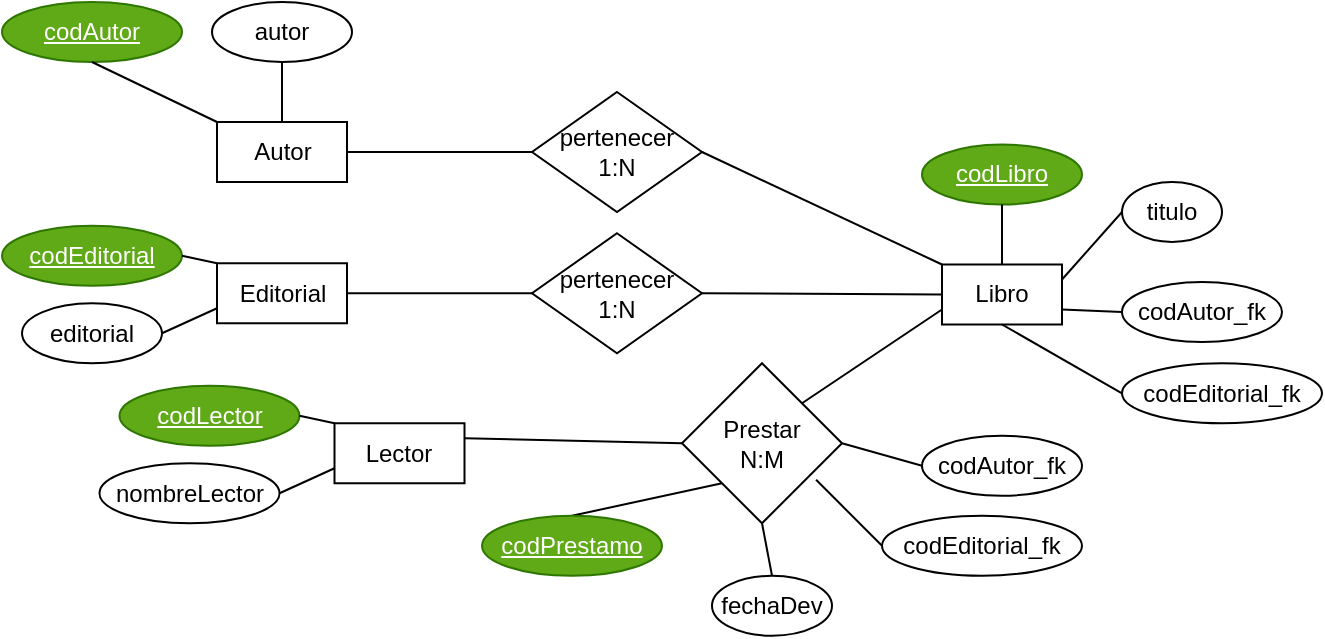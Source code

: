 <mxfile version="21.6.5" type="device">
  <diagram name="Página-1" id="3OLCUj1iRhap2eAB8WF4">
    <mxGraphModel dx="880" dy="532" grid="1" gridSize="10" guides="1" tooltips="1" connect="1" arrows="1" fold="1" page="1" pageScale="1" pageWidth="827" pageHeight="1169" math="0" shadow="0">
      <root>
        <mxCell id="0" />
        <mxCell id="1" parent="0" />
        <mxCell id="gPZpDExDmvd1531djofu-1" value="Autor" style="rounded=0;whiteSpace=wrap;html=1;" vertex="1" parent="1">
          <mxGeometry x="217.5" y="80" width="65" height="30" as="geometry" />
        </mxCell>
        <mxCell id="gPZpDExDmvd1531djofu-2" value="Libro" style="rounded=0;whiteSpace=wrap;html=1;" vertex="1" parent="1">
          <mxGeometry x="580" y="151.25" width="60" height="30" as="geometry" />
        </mxCell>
        <mxCell id="gPZpDExDmvd1531djofu-3" value="titulo" style="ellipse;whiteSpace=wrap;html=1;" vertex="1" parent="1">
          <mxGeometry x="670" y="110" width="50" height="30" as="geometry" />
        </mxCell>
        <mxCell id="gPZpDExDmvd1531djofu-4" value="codAutor_fk" style="ellipse;whiteSpace=wrap;html=1;" vertex="1" parent="1">
          <mxGeometry x="670" y="160" width="80" height="30" as="geometry" />
        </mxCell>
        <mxCell id="gPZpDExDmvd1531djofu-5" value="codLibro" style="ellipse;whiteSpace=wrap;html=1;fontStyle=4;fillColor=#60a917;fontColor=#ffffff;strokeColor=#2D7600;" vertex="1" parent="1">
          <mxGeometry x="570" y="91.25" width="80" height="30" as="geometry" />
        </mxCell>
        <mxCell id="gPZpDExDmvd1531djofu-6" value="autor" style="ellipse;whiteSpace=wrap;html=1;" vertex="1" parent="1">
          <mxGeometry x="215" y="20" width="70" height="30" as="geometry" />
        </mxCell>
        <mxCell id="gPZpDExDmvd1531djofu-7" value="codAutor" style="ellipse;whiteSpace=wrap;html=1;fontStyle=4;fillColor=#60a917;fontColor=#ffffff;strokeColor=#2D7600;" vertex="1" parent="1">
          <mxGeometry x="110" y="20" width="90" height="30" as="geometry" />
        </mxCell>
        <mxCell id="gPZpDExDmvd1531djofu-8" value="pertenecer&lt;br&gt;1:N" style="rhombus;whiteSpace=wrap;html=1;" vertex="1" parent="1">
          <mxGeometry x="375" y="65" width="85" height="60" as="geometry" />
        </mxCell>
        <mxCell id="gPZpDExDmvd1531djofu-11" value="" style="endArrow=none;html=1;rounded=0;entryX=0;entryY=0.5;entryDx=0;entryDy=0;exitX=1;exitY=0.75;exitDx=0;exitDy=0;" edge="1" parent="1" source="gPZpDExDmvd1531djofu-2" target="gPZpDExDmvd1531djofu-4">
          <mxGeometry width="50" height="50" relative="1" as="geometry">
            <mxPoint x="740" y="223.75" as="sourcePoint" />
            <mxPoint x="770" y="225" as="targetPoint" />
          </mxGeometry>
        </mxCell>
        <mxCell id="gPZpDExDmvd1531djofu-12" value="" style="endArrow=none;html=1;rounded=0;entryX=0;entryY=0.5;entryDx=0;entryDy=0;exitX=1;exitY=0.25;exitDx=0;exitDy=0;" edge="1" parent="1" source="gPZpDExDmvd1531djofu-2" target="gPZpDExDmvd1531djofu-3">
          <mxGeometry width="50" height="50" relative="1" as="geometry">
            <mxPoint x="480" y="341.25" as="sourcePoint" />
            <mxPoint x="530" y="291.25" as="targetPoint" />
          </mxGeometry>
        </mxCell>
        <mxCell id="gPZpDExDmvd1531djofu-13" value="" style="endArrow=none;html=1;rounded=0;entryX=0.5;entryY=1;entryDx=0;entryDy=0;exitX=0.5;exitY=0;exitDx=0;exitDy=0;" edge="1" parent="1" source="gPZpDExDmvd1531djofu-1" target="gPZpDExDmvd1531djofu-6">
          <mxGeometry width="50" height="50" relative="1" as="geometry">
            <mxPoint x="400" y="321.25" as="sourcePoint" />
            <mxPoint x="450" y="271.25" as="targetPoint" />
          </mxGeometry>
        </mxCell>
        <mxCell id="gPZpDExDmvd1531djofu-14" value="" style="endArrow=none;html=1;rounded=0;entryX=0.5;entryY=1;entryDx=0;entryDy=0;exitX=0;exitY=0;exitDx=0;exitDy=0;" edge="1" parent="1" source="gPZpDExDmvd1531djofu-1" target="gPZpDExDmvd1531djofu-7">
          <mxGeometry width="50" height="50" relative="1" as="geometry">
            <mxPoint x="400" y="321.25" as="sourcePoint" />
            <mxPoint x="450" y="271.25" as="targetPoint" />
          </mxGeometry>
        </mxCell>
        <mxCell id="gPZpDExDmvd1531djofu-15" value="" style="endArrow=none;html=1;rounded=0;entryX=0.5;entryY=1;entryDx=0;entryDy=0;exitX=0.5;exitY=0;exitDx=0;exitDy=0;" edge="1" parent="1" source="gPZpDExDmvd1531djofu-2" target="gPZpDExDmvd1531djofu-5">
          <mxGeometry width="50" height="50" relative="1" as="geometry">
            <mxPoint x="390" y="300" as="sourcePoint" />
            <mxPoint x="440" y="250" as="targetPoint" />
          </mxGeometry>
        </mxCell>
        <mxCell id="gPZpDExDmvd1531djofu-54" value="Editorial" style="rounded=0;whiteSpace=wrap;html=1;" vertex="1" parent="1">
          <mxGeometry x="217.5" y="150.63" width="65" height="30" as="geometry" />
        </mxCell>
        <mxCell id="gPZpDExDmvd1531djofu-56" value="codEditorial" style="ellipse;whiteSpace=wrap;html=1;fontStyle=4;fillColor=#60a917;fontColor=#ffffff;strokeColor=#2D7600;" vertex="1" parent="1">
          <mxGeometry x="110" y="131.88" width="90" height="30" as="geometry" />
        </mxCell>
        <mxCell id="gPZpDExDmvd1531djofu-57" value="" style="endArrow=none;html=1;rounded=0;entryX=1;entryY=0.5;entryDx=0;entryDy=0;exitX=0;exitY=0.75;exitDx=0;exitDy=0;" edge="1" parent="1" source="gPZpDExDmvd1531djofu-54" target="gPZpDExDmvd1531djofu-59">
          <mxGeometry width="50" height="50" relative="1" as="geometry">
            <mxPoint x="400" y="391.88" as="sourcePoint" />
            <mxPoint x="250" y="120.63" as="targetPoint" />
          </mxGeometry>
        </mxCell>
        <mxCell id="gPZpDExDmvd1531djofu-58" value="" style="endArrow=none;html=1;rounded=0;entryX=1;entryY=0.5;entryDx=0;entryDy=0;exitX=0;exitY=0;exitDx=0;exitDy=0;" edge="1" parent="1" source="gPZpDExDmvd1531djofu-54" target="gPZpDExDmvd1531djofu-56">
          <mxGeometry width="50" height="50" relative="1" as="geometry">
            <mxPoint x="400" y="391.88" as="sourcePoint" />
            <mxPoint x="450" y="341.88" as="targetPoint" />
          </mxGeometry>
        </mxCell>
        <mxCell id="gPZpDExDmvd1531djofu-59" value="editorial" style="ellipse;whiteSpace=wrap;html=1;" vertex="1" parent="1">
          <mxGeometry x="120" y="170.63" width="70" height="30" as="geometry" />
        </mxCell>
        <mxCell id="gPZpDExDmvd1531djofu-60" value="pertenecer&lt;br&gt;1:N" style="rhombus;whiteSpace=wrap;html=1;" vertex="1" parent="1">
          <mxGeometry x="375" y="135.63" width="85" height="60" as="geometry" />
        </mxCell>
        <mxCell id="gPZpDExDmvd1531djofu-61" value="codEditorial_fk" style="ellipse;whiteSpace=wrap;html=1;" vertex="1" parent="1">
          <mxGeometry x="670" y="200.63" width="100" height="30" as="geometry" />
        </mxCell>
        <mxCell id="gPZpDExDmvd1531djofu-62" value="" style="endArrow=none;html=1;rounded=0;entryX=0.5;entryY=1;entryDx=0;entryDy=0;exitX=0;exitY=0.5;exitDx=0;exitDy=0;" edge="1" parent="1" source="gPZpDExDmvd1531djofu-61" target="gPZpDExDmvd1531djofu-2">
          <mxGeometry width="50" height="50" relative="1" as="geometry">
            <mxPoint x="228" y="161" as="sourcePoint" />
            <mxPoint x="210" y="157" as="targetPoint" />
          </mxGeometry>
        </mxCell>
        <mxCell id="gPZpDExDmvd1531djofu-65" value="" style="endArrow=none;html=1;rounded=0;entryX=1;entryY=0.5;entryDx=0;entryDy=0;exitX=0;exitY=0.5;exitDx=0;exitDy=0;" edge="1" parent="1" source="gPZpDExDmvd1531djofu-2" target="gPZpDExDmvd1531djofu-60">
          <mxGeometry width="50" height="50" relative="1" as="geometry">
            <mxPoint x="680" y="226" as="sourcePoint" />
            <mxPoint x="620" y="191" as="targetPoint" />
          </mxGeometry>
        </mxCell>
        <mxCell id="gPZpDExDmvd1531djofu-66" value="" style="endArrow=none;html=1;rounded=0;entryX=1;entryY=0.5;entryDx=0;entryDy=0;exitX=0;exitY=0.5;exitDx=0;exitDy=0;" edge="1" parent="1" source="gPZpDExDmvd1531djofu-60" target="gPZpDExDmvd1531djofu-54">
          <mxGeometry width="50" height="50" relative="1" as="geometry">
            <mxPoint x="690" y="236" as="sourcePoint" />
            <mxPoint x="630" y="201" as="targetPoint" />
          </mxGeometry>
        </mxCell>
        <mxCell id="gPZpDExDmvd1531djofu-67" value="" style="endArrow=none;html=1;rounded=0;entryX=1;entryY=0.5;entryDx=0;entryDy=0;exitX=0;exitY=0;exitDx=0;exitDy=0;" edge="1" parent="1" source="gPZpDExDmvd1531djofu-2" target="gPZpDExDmvd1531djofu-8">
          <mxGeometry width="50" height="50" relative="1" as="geometry">
            <mxPoint x="700" y="246" as="sourcePoint" />
            <mxPoint x="640" y="211" as="targetPoint" />
          </mxGeometry>
        </mxCell>
        <mxCell id="gPZpDExDmvd1531djofu-68" value="" style="endArrow=none;html=1;rounded=0;entryX=1;entryY=0.5;entryDx=0;entryDy=0;exitX=0;exitY=0.5;exitDx=0;exitDy=0;" edge="1" parent="1" source="gPZpDExDmvd1531djofu-8" target="gPZpDExDmvd1531djofu-1">
          <mxGeometry width="50" height="50" relative="1" as="geometry">
            <mxPoint x="710" y="256" as="sourcePoint" />
            <mxPoint x="650" y="221" as="targetPoint" />
          </mxGeometry>
        </mxCell>
        <mxCell id="gPZpDExDmvd1531djofu-71" value="codAutor_fk" style="ellipse;whiteSpace=wrap;html=1;" vertex="1" parent="1">
          <mxGeometry x="570" y="236.88" width="80" height="30" as="geometry" />
        </mxCell>
        <mxCell id="gPZpDExDmvd1531djofu-73" value="" style="endArrow=none;html=1;rounded=0;entryX=0;entryY=0.5;entryDx=0;entryDy=0;exitX=1;exitY=0.5;exitDx=0;exitDy=0;" edge="1" parent="1" source="gPZpDExDmvd1531djofu-79" target="gPZpDExDmvd1531djofu-71">
          <mxGeometry width="50" height="50" relative="1" as="geometry">
            <mxPoint x="730" y="239.38" as="sourcePoint" />
            <mxPoint x="860" y="290.63" as="targetPoint" />
          </mxGeometry>
        </mxCell>
        <mxCell id="gPZpDExDmvd1531djofu-74" value="" style="endArrow=none;html=1;rounded=0;entryX=0.5;entryY=1;entryDx=0;entryDy=0;exitX=0.5;exitY=0;exitDx=0;exitDy=0;" edge="1" parent="1" source="gPZpDExDmvd1531djofu-81" target="gPZpDExDmvd1531djofu-79">
          <mxGeometry width="50" height="50" relative="1" as="geometry">
            <mxPoint x="730" y="224.38" as="sourcePoint" />
            <mxPoint x="760" y="190.63" as="targetPoint" />
          </mxGeometry>
        </mxCell>
        <mxCell id="gPZpDExDmvd1531djofu-75" value="" style="endArrow=none;html=1;rounded=0;entryX=0.5;entryY=0;entryDx=0;entryDy=0;exitX=0;exitY=1;exitDx=0;exitDy=0;" edge="1" parent="1" source="gPZpDExDmvd1531djofu-79" target="gPZpDExDmvd1531djofu-82">
          <mxGeometry width="50" height="50" relative="1" as="geometry">
            <mxPoint x="700" y="216.88" as="sourcePoint" />
            <mxPoint x="700" y="186.88" as="targetPoint" />
          </mxGeometry>
        </mxCell>
        <mxCell id="gPZpDExDmvd1531djofu-76" value="codEditorial_fk" style="ellipse;whiteSpace=wrap;html=1;" vertex="1" parent="1">
          <mxGeometry x="550" y="276.88" width="100" height="30" as="geometry" />
        </mxCell>
        <mxCell id="gPZpDExDmvd1531djofu-77" value="" style="endArrow=none;html=1;rounded=0;entryX=0.838;entryY=0.728;entryDx=0;entryDy=0;exitX=0;exitY=0.5;exitDx=0;exitDy=0;entryPerimeter=0;" edge="1" parent="1" source="gPZpDExDmvd1531djofu-76" target="gPZpDExDmvd1531djofu-79">
          <mxGeometry width="50" height="50" relative="1" as="geometry">
            <mxPoint x="318" y="226.63" as="sourcePoint" />
            <mxPoint x="700" y="246.88" as="targetPoint" />
          </mxGeometry>
        </mxCell>
        <mxCell id="gPZpDExDmvd1531djofu-79" value="Prestar&lt;br&gt;N:M" style="rhombus;whiteSpace=wrap;html=1;" vertex="1" parent="1">
          <mxGeometry x="450" y="200.63" width="80" height="80" as="geometry" />
        </mxCell>
        <mxCell id="gPZpDExDmvd1531djofu-81" value="fechaDev" style="ellipse;whiteSpace=wrap;html=1;" vertex="1" parent="1">
          <mxGeometry x="465" y="306.88" width="60" height="30" as="geometry" />
        </mxCell>
        <mxCell id="gPZpDExDmvd1531djofu-82" value="codPrestamo" style="ellipse;whiteSpace=wrap;html=1;fontStyle=4;fillColor=#60a917;fontColor=#ffffff;strokeColor=#2D7600;" vertex="1" parent="1">
          <mxGeometry x="350" y="276.88" width="90" height="30" as="geometry" />
        </mxCell>
        <mxCell id="gPZpDExDmvd1531djofu-83" value="" style="endArrow=none;html=1;rounded=0;entryX=1;entryY=0;entryDx=0;entryDy=0;exitX=0;exitY=0.75;exitDx=0;exitDy=0;" edge="1" parent="1" source="gPZpDExDmvd1531djofu-2" target="gPZpDExDmvd1531djofu-79">
          <mxGeometry width="50" height="50" relative="1" as="geometry">
            <mxPoint x="590" y="190" as="sourcePoint" />
            <mxPoint x="470" y="176" as="targetPoint" />
          </mxGeometry>
        </mxCell>
        <mxCell id="gPZpDExDmvd1531djofu-84" value="Lector" style="rounded=0;whiteSpace=wrap;html=1;" vertex="1" parent="1">
          <mxGeometry x="276.25" y="230.63" width="65" height="30" as="geometry" />
        </mxCell>
        <mxCell id="gPZpDExDmvd1531djofu-85" value="codLector" style="ellipse;whiteSpace=wrap;html=1;fontStyle=4;fillColor=#60a917;fontColor=#ffffff;strokeColor=#2D7600;" vertex="1" parent="1">
          <mxGeometry x="168.75" y="211.88" width="90" height="30" as="geometry" />
        </mxCell>
        <mxCell id="gPZpDExDmvd1531djofu-86" value="" style="endArrow=none;html=1;rounded=0;entryX=1;entryY=0.5;entryDx=0;entryDy=0;exitX=0;exitY=0.75;exitDx=0;exitDy=0;" edge="1" parent="1" source="gPZpDExDmvd1531djofu-84" target="gPZpDExDmvd1531djofu-88">
          <mxGeometry width="50" height="50" relative="1" as="geometry">
            <mxPoint x="458.75" y="471.88" as="sourcePoint" />
            <mxPoint x="308.75" y="200.63" as="targetPoint" />
          </mxGeometry>
        </mxCell>
        <mxCell id="gPZpDExDmvd1531djofu-87" value="" style="endArrow=none;html=1;rounded=0;entryX=1;entryY=0.5;entryDx=0;entryDy=0;exitX=0;exitY=0;exitDx=0;exitDy=0;" edge="1" parent="1" source="gPZpDExDmvd1531djofu-84" target="gPZpDExDmvd1531djofu-85">
          <mxGeometry width="50" height="50" relative="1" as="geometry">
            <mxPoint x="458.75" y="471.88" as="sourcePoint" />
            <mxPoint x="508.75" y="421.88" as="targetPoint" />
          </mxGeometry>
        </mxCell>
        <mxCell id="gPZpDExDmvd1531djofu-88" value="nombreLector" style="ellipse;whiteSpace=wrap;html=1;" vertex="1" parent="1">
          <mxGeometry x="158.75" y="250.63" width="90" height="30" as="geometry" />
        </mxCell>
        <mxCell id="gPZpDExDmvd1531djofu-89" value="" style="endArrow=none;html=1;rounded=0;entryX=1;entryY=0.25;entryDx=0;entryDy=0;exitX=0;exitY=0.5;exitDx=0;exitDy=0;" edge="1" parent="1" source="gPZpDExDmvd1531djofu-79" target="gPZpDExDmvd1531djofu-84">
          <mxGeometry width="50" height="50" relative="1" as="geometry">
            <mxPoint x="374.5" y="251.38" as="sourcePoint" />
            <mxPoint x="282.5" y="251.38" as="targetPoint" />
          </mxGeometry>
        </mxCell>
      </root>
    </mxGraphModel>
  </diagram>
</mxfile>
